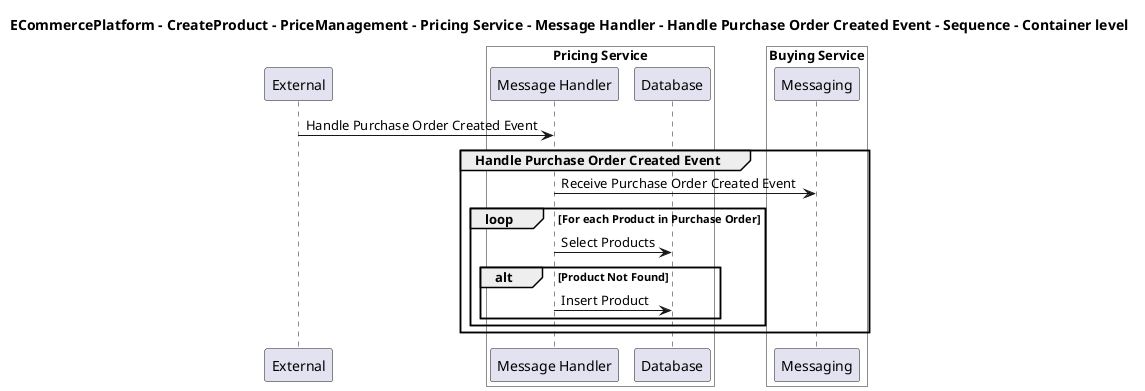 @startuml

title ECommercePlatform - CreateProduct - PriceManagement - Pricing Service - Message Handler - Handle Purchase Order Created Event - Sequence - Container level

participant "External" as C4InterFlow.SoftwareSystems.ExternalSystem

box "Pricing Service" #White
    participant "Message Handler" as ECommercePlatform.CreateProduct.PriceManagement.SoftwareSystems.PricingService.Containers.MessageHandler
    participant "Database" as ECommercePlatform.CreateProduct.PriceManagement.SoftwareSystems.PricingService.Containers.Database
end box


box "Buying Service" #White
    participant "Messaging" as ECommercePlatform.CreateProduct.BuyingAndMerchandising.SoftwareSystems.BuyingService.Containers.Messaging
end box


C4InterFlow.SoftwareSystems.ExternalSystem -> ECommercePlatform.CreateProduct.PriceManagement.SoftwareSystems.PricingService.Containers.MessageHandler : Handle Purchase Order Created Event
group Handle Purchase Order Created Event
ECommercePlatform.CreateProduct.PriceManagement.SoftwareSystems.PricingService.Containers.MessageHandler -> ECommercePlatform.CreateProduct.BuyingAndMerchandising.SoftwareSystems.BuyingService.Containers.Messaging : Receive Purchase Order Created Event
loop For each Product in Purchase Order
ECommercePlatform.CreateProduct.PriceManagement.SoftwareSystems.PricingService.Containers.MessageHandler -> ECommercePlatform.CreateProduct.PriceManagement.SoftwareSystems.PricingService.Containers.Database : Select Products
alt Product Not Found
ECommercePlatform.CreateProduct.PriceManagement.SoftwareSystems.PricingService.Containers.MessageHandler -> ECommercePlatform.CreateProduct.PriceManagement.SoftwareSystems.PricingService.Containers.Database : Insert Product
end
end
end


@enduml
